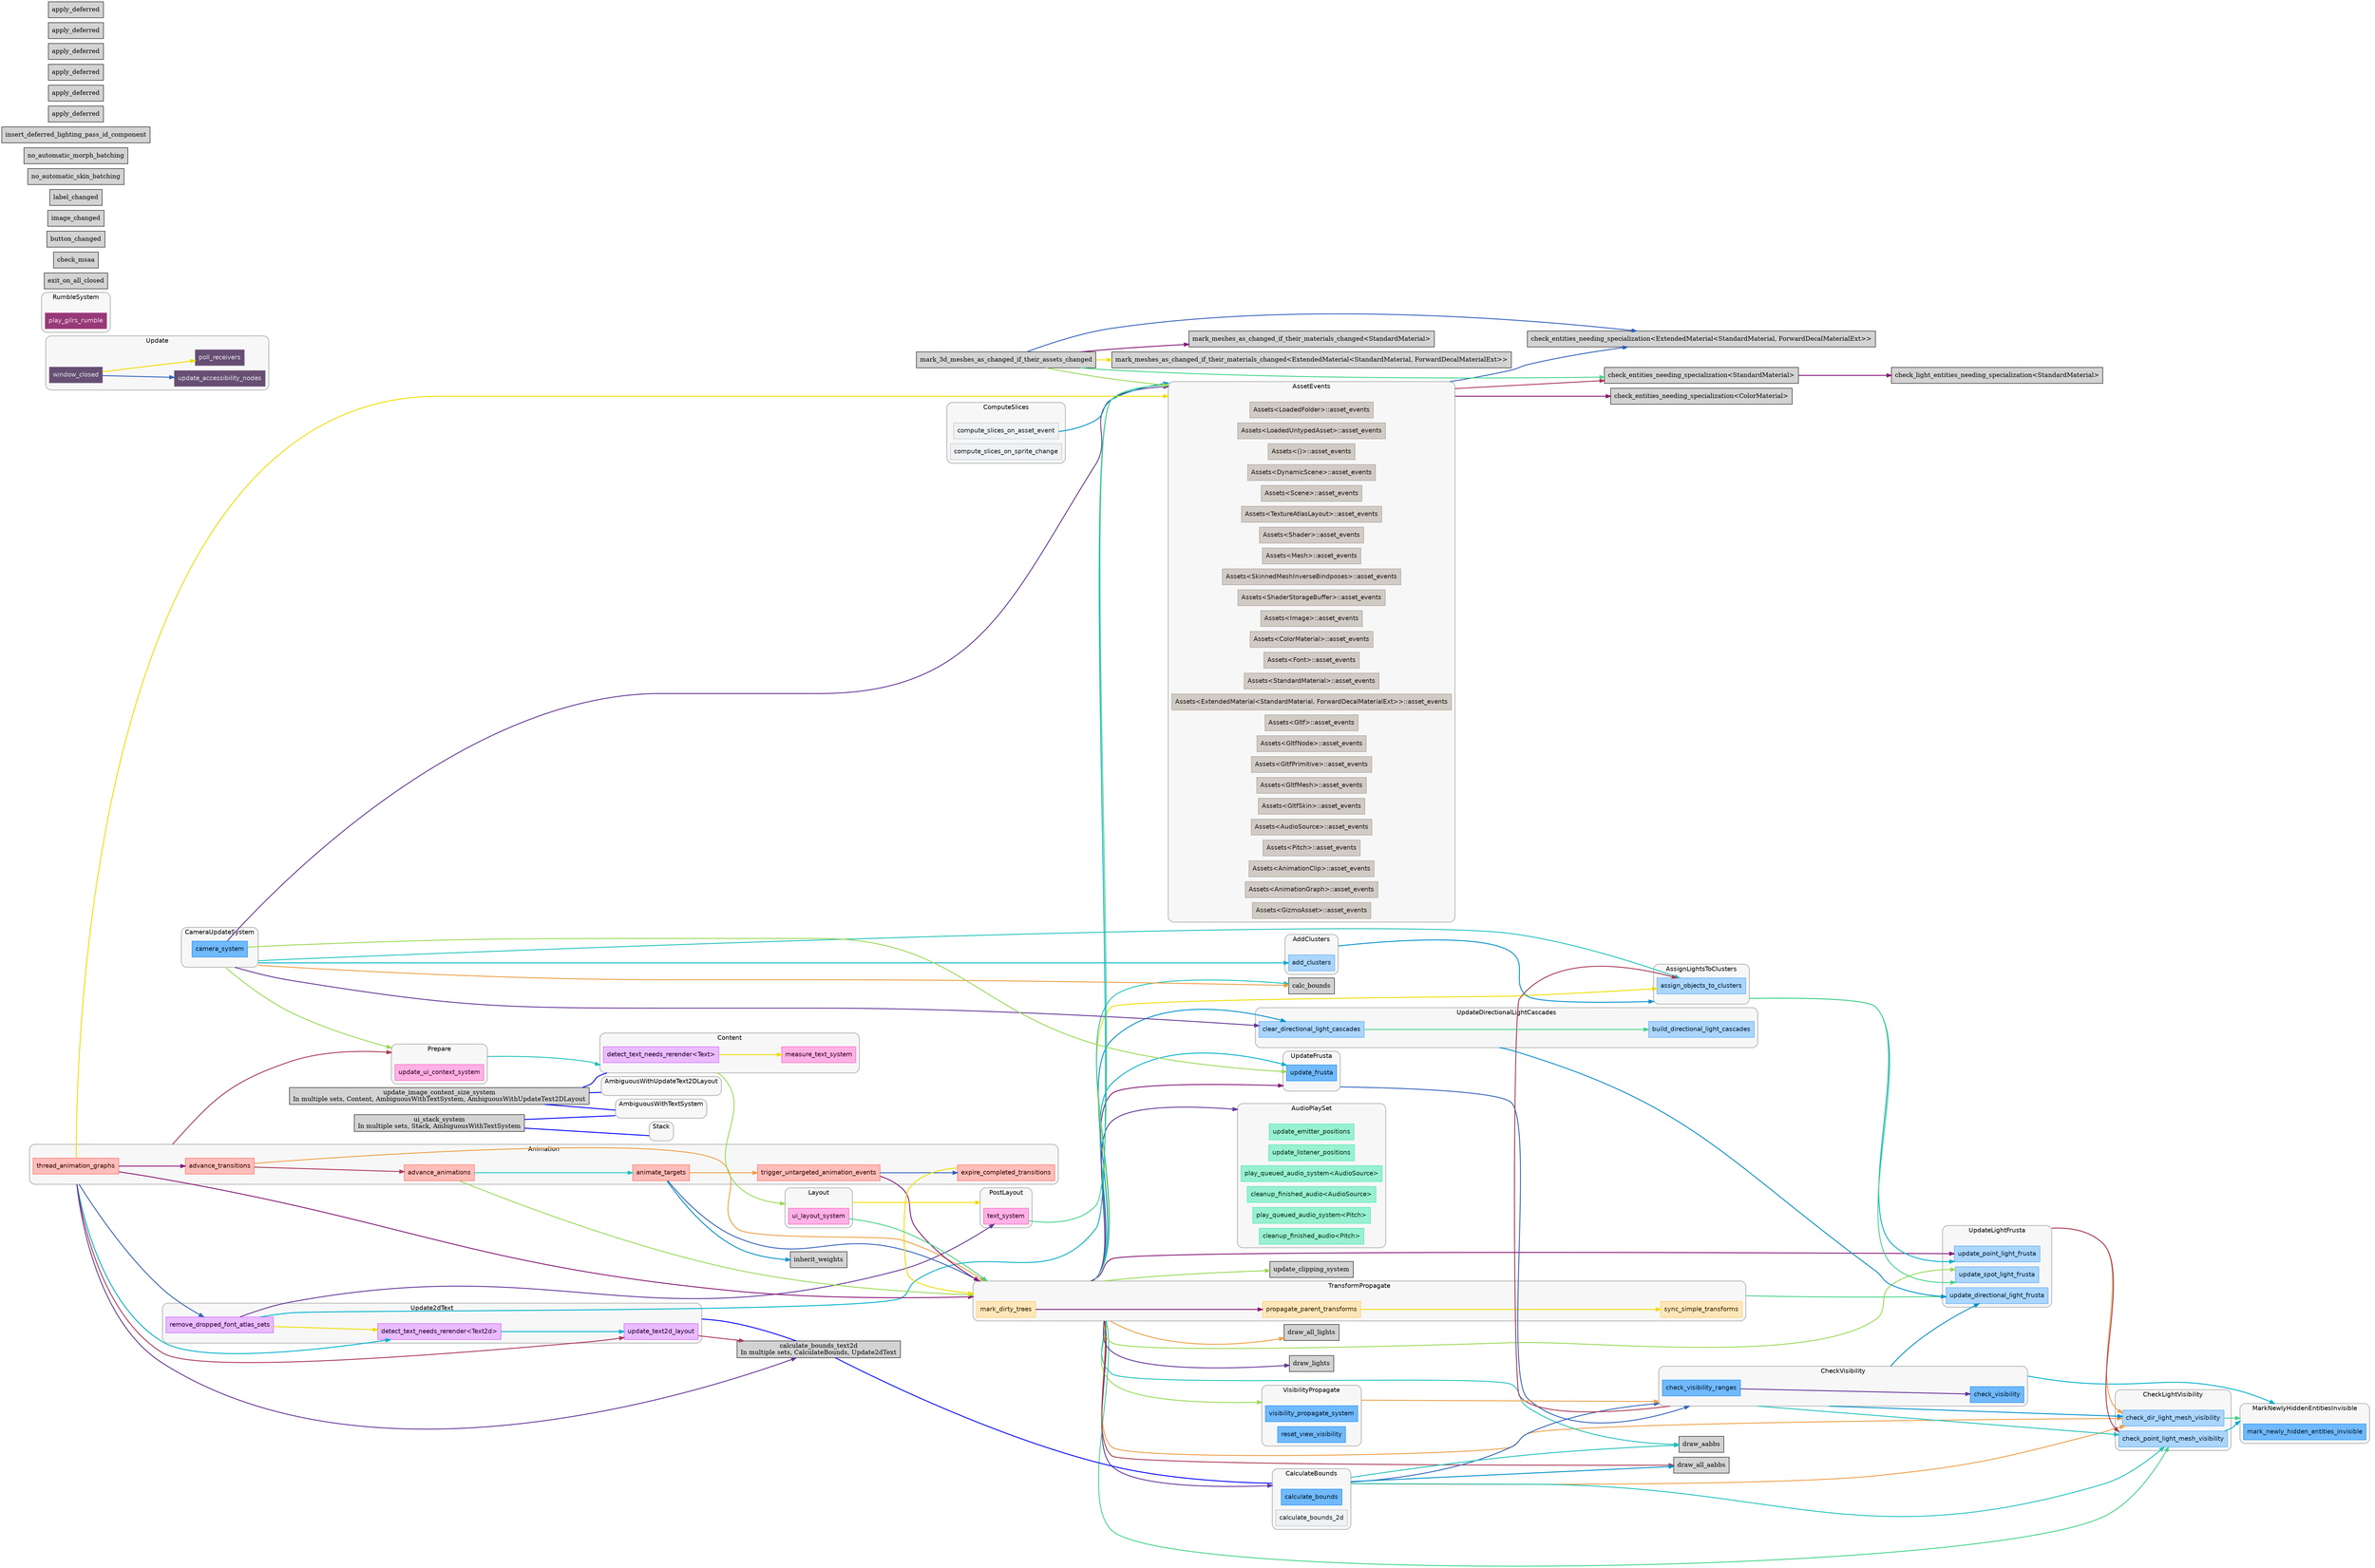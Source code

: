 digraph "" {
	"compound"="true";
	"splines"="spline";
	"rankdir"="LR";
	"bgcolor"="white";
	"fontname"="Helvetica";
	"nodesep"="0.15";
	edge ["penwidth"="2"];
	node ["shape"="box", "style"="filled"];
	subgraph "clusternode_Set(1)" {
		"style"="rounded,filled";
		"label"="TransformPropagate";
		"tooltip"="TransformPropagate";
		"fillcolor"="#00000008";
		"fontcolor"="#000000";
		"color"="#00000040";
		"penwidth"="2";
		"set_marker_node_Set(1)" ["style"="invis", "label"="", "shape"="point"]
		"node_System(0)" ["label"="mark_dirty_trees", "tooltip"="bevy_transform::systems::mark_dirty_trees", "fillcolor"="#ffe7b9", "fontname"="Helvetica", "fontcolor"="#322100", "color"="#ffc453", "penwidth"="1"]
		"node_System(1)" ["label"="propagate_parent_transforms", "tooltip"="bevy_transform::systems::parallel::propagate_parent_transforms", "fillcolor"="#ffe7b9", "fontname"="Helvetica", "fontcolor"="#322100", "color"="#ffc453", "penwidth"="1"]
		"node_System(2)" ["label"="sync_simple_transforms", "tooltip"="bevy_transform::systems::sync_simple_transforms", "fillcolor"="#ffe7b9", "fontname"="Helvetica", "fontcolor"="#322100", "color"="#ffc453", "penwidth"="1"]
	}
	
	subgraph "clusternode_Set(6)" {
		"style"="rounded,filled";
		"label"="AssetEvents";
		"tooltip"="AssetEvents";
		"fillcolor"="#00000008";
		"fontcolor"="#000000";
		"color"="#00000040";
		"penwidth"="2";
		"set_marker_node_Set(6)" ["style"="invis", "label"="", "shape"="point"]
		"node_System(4)" ["label"="Assets<LoadedFolder>::asset_events", "tooltip"="bevy_asset::assets::Assets<bevy_asset::folder::LoadedFolder>::asset_events", "fillcolor"="#d1cbc5", "fontname"="Helvetica", "fontcolor"="#1c1916", "color"="#a3988c", "penwidth"="1"]
		"node_System(5)" ["label"="Assets<LoadedUntypedAsset>::asset_events", "tooltip"="bevy_asset::assets::Assets<bevy_asset::assets::LoadedUntypedAsset>::asset_events", "fillcolor"="#d1cbc5", "fontname"="Helvetica", "fontcolor"="#1c1916", "color"="#a3988c", "penwidth"="1"]
		"node_System(6)" ["label"="Assets<()>::asset_events", "tooltip"="bevy_asset::assets::Assets<()>::asset_events", "fillcolor"="#d1cbc5", "fontname"="Helvetica", "fontcolor"="#1c1916", "color"="#a3988c", "penwidth"="1"]
		"node_System(7)" ["label"="Assets<DynamicScene>::asset_events", "tooltip"="bevy_asset::assets::Assets<bevy_scene::dynamic_scene::DynamicScene>::asset_events", "fillcolor"="#d1cbc5", "fontname"="Helvetica", "fontcolor"="#1c1916", "color"="#a3988c", "penwidth"="1"]
		"node_System(8)" ["label"="Assets<Scene>::asset_events", "tooltip"="bevy_asset::assets::Assets<bevy_scene::scene::Scene>::asset_events", "fillcolor"="#d1cbc5", "fontname"="Helvetica", "fontcolor"="#1c1916", "color"="#a3988c", "penwidth"="1"]
		"node_System(12)" ["label"="Assets<TextureAtlasLayout>::asset_events", "tooltip"="bevy_asset::assets::Assets<bevy_image::texture_atlas::TextureAtlasLayout>::asset_events", "fillcolor"="#d1cbc5", "fontname"="Helvetica", "fontcolor"="#1c1916", "color"="#a3988c", "penwidth"="1"]
		"node_System(13)" ["label"="Assets<Shader>::asset_events", "tooltip"="bevy_asset::assets::Assets<bevy_render::render_resource::shader::Shader>::asset_events", "fillcolor"="#d1cbc5", "fontname"="Helvetica", "fontcolor"="#1c1916", "color"="#a3988c", "penwidth"="1"]
		"node_System(22)" ["label"="Assets<Mesh>::asset_events", "tooltip"="bevy_asset::assets::Assets<bevy_mesh::mesh::Mesh>::asset_events", "fillcolor"="#d1cbc5", "fontname"="Helvetica", "fontcolor"="#1c1916", "color"="#a3988c", "penwidth"="1"]
		"node_System(23)" ["label"="Assets<SkinnedMeshInverseBindposes>::asset_events", "tooltip"="bevy_asset::assets::Assets<bevy_mesh::skinning::SkinnedMeshInverseBindposes>::asset_events", "fillcolor"="#d1cbc5", "fontname"="Helvetica", "fontcolor"="#1c1916", "color"="#a3988c", "penwidth"="1"]
		"node_System(26)" ["label"="Assets<ShaderStorageBuffer>::asset_events", "tooltip"="bevy_asset::assets::Assets<bevy_render::storage::ShaderStorageBuffer>::asset_events", "fillcolor"="#d1cbc5", "fontname"="Helvetica", "fontcolor"="#1c1916", "color"="#a3988c", "penwidth"="1"]
		"node_System(27)" ["label"="Assets<Image>::asset_events", "tooltip"="bevy_asset::assets::Assets<bevy_image::image::Image>::asset_events", "fillcolor"="#d1cbc5", "fontname"="Helvetica", "fontcolor"="#1c1916", "color"="#a3988c", "penwidth"="1"]
		"node_System(29)" ["label"="Assets<ColorMaterial>::asset_events", "tooltip"="bevy_asset::assets::Assets<bevy_sprite::mesh2d::color_material::ColorMaterial>::asset_events", "fillcolor"="#d1cbc5", "fontname"="Helvetica", "fontcolor"="#1c1916", "color"="#a3988c", "penwidth"="1"]
		"node_System(34)" ["label"="Assets<Font>::asset_events", "tooltip"="bevy_asset::assets::Assets<bevy_text::font::Font>::asset_events", "fillcolor"="#d1cbc5", "fontname"="Helvetica", "fontcolor"="#1c1916", "color"="#a3988c", "penwidth"="1"]
		"node_System(53)" ["label"="Assets<StandardMaterial>::asset_events", "tooltip"="bevy_asset::assets::Assets<bevy_pbr::pbr_material::StandardMaterial>::asset_events", "fillcolor"="#d1cbc5", "fontname"="Helvetica", "fontcolor"="#1c1916", "color"="#a3988c", "penwidth"="1"]
		"node_System(58)" ["label"="Assets<ExtendedMaterial<StandardMaterial, ForwardDecalMaterialExt>>::asset_events", "tooltip"="bevy_asset::assets::Assets<bevy_pbr::extended_material::ExtendedMaterial<bevy_pbr::pbr_material::StandardMaterial, bevy_pbr::decal::forward::ForwardDecalMaterialExt>>::asset_events", "fillcolor"="#d1cbc5", "fontname"="Helvetica", "fontcolor"="#1c1916", "color"="#a3988c", "penwidth"="1"]
		"node_System(70)" ["label"="Assets<Gltf>::asset_events", "tooltip"="bevy_asset::assets::Assets<bevy_gltf::assets::Gltf>::asset_events", "fillcolor"="#d1cbc5", "fontname"="Helvetica", "fontcolor"="#1c1916", "color"="#a3988c", "penwidth"="1"]
		"node_System(71)" ["label"="Assets<GltfNode>::asset_events", "tooltip"="bevy_asset::assets::Assets<bevy_gltf::assets::GltfNode>::asset_events", "fillcolor"="#d1cbc5", "fontname"="Helvetica", "fontcolor"="#1c1916", "color"="#a3988c", "penwidth"="1"]
		"node_System(72)" ["label"="Assets<GltfPrimitive>::asset_events", "tooltip"="bevy_asset::assets::Assets<bevy_gltf::assets::GltfPrimitive>::asset_events", "fillcolor"="#d1cbc5", "fontname"="Helvetica", "fontcolor"="#1c1916", "color"="#a3988c", "penwidth"="1"]
		"node_System(73)" ["label"="Assets<GltfMesh>::asset_events", "tooltip"="bevy_asset::assets::Assets<bevy_gltf::assets::GltfMesh>::asset_events", "fillcolor"="#d1cbc5", "fontname"="Helvetica", "fontcolor"="#1c1916", "color"="#a3988c", "penwidth"="1"]
		"node_System(74)" ["label"="Assets<GltfSkin>::asset_events", "tooltip"="bevy_asset::assets::Assets<bevy_gltf::assets::GltfSkin>::asset_events", "fillcolor"="#d1cbc5", "fontname"="Helvetica", "fontcolor"="#1c1916", "color"="#a3988c", "penwidth"="1"]
		"node_System(77)" ["label"="Assets<AudioSource>::asset_events", "tooltip"="bevy_asset::assets::Assets<bevy_audio::audio_source::AudioSource>::asset_events", "fillcolor"="#d1cbc5", "fontname"="Helvetica", "fontcolor"="#1c1916", "color"="#a3988c", "penwidth"="1"]
		"node_System(80)" ["label"="Assets<Pitch>::asset_events", "tooltip"="bevy_asset::assets::Assets<bevy_audio::pitch::Pitch>::asset_events", "fillcolor"="#d1cbc5", "fontname"="Helvetica", "fontcolor"="#1c1916", "color"="#a3988c", "penwidth"="1"]
		"node_System(84)" ["label"="Assets<AnimationClip>::asset_events", "tooltip"="bevy_asset::assets::Assets<bevy_animation::AnimationClip>::asset_events", "fillcolor"="#d1cbc5", "fontname"="Helvetica", "fontcolor"="#1c1916", "color"="#a3988c", "penwidth"="1"]
		"node_System(85)" ["label"="Assets<AnimationGraph>::asset_events", "tooltip"="bevy_asset::assets::Assets<bevy_animation::graph::AnimationGraph>::asset_events", "fillcolor"="#d1cbc5", "fontname"="Helvetica", "fontcolor"="#1c1916", "color"="#a3988c", "penwidth"="1"]
		"node_System(92)" ["label"="Assets<GizmoAsset>::asset_events", "tooltip"="bevy_asset::assets::Assets<bevy_gizmos::GizmoAsset>::asset_events", "fillcolor"="#d1cbc5", "fontname"="Helvetica", "fontcolor"="#1c1916", "color"="#a3988c", "penwidth"="1"]
	}
	
	subgraph "clusternode_Set(12)" {
		"style"="rounded,filled";
		"label"="Update";
		"tooltip"="Update";
		"fillcolor"="#00000008";
		"fontcolor"="#000000";
		"color"="#00000040";
		"penwidth"="2";
		"set_marker_node_Set(12)" ["style"="invis", "label"="", "shape"="point"]
		"node_System(9)" ["label"="poll_receivers", "tooltip"="bevy_winit::accessibility::poll_receivers", "fillcolor"="#664f72", "fontname"="Helvetica", "fontcolor"="#e6e0ea", "color"="#9980a6", "penwidth"="1"]
		"node_System(10)" ["label"="update_accessibility_nodes", "tooltip"="bevy_winit::accessibility::update_accessibility_nodes", "fillcolor"="#664f72", "fontname"="Helvetica", "fontcolor"="#e6e0ea", "color"="#9980a6", "penwidth"="1"]
		"node_System(11)" ["label"="window_closed", "tooltip"="bevy_winit::accessibility::window_closed", "fillcolor"="#664f72", "fontname"="Helvetica", "fontcolor"="#e6e0ea", "color"="#9980a6", "penwidth"="1"]
	}
	
	subgraph "clusternode_Set(18)" {
		"style"="rounded,filled";
		"label"="CameraUpdateSystem";
		"tooltip"="CameraUpdateSystem";
		"fillcolor"="#00000008";
		"fontcolor"="#000000";
		"color"="#00000040";
		"penwidth"="2";
		"set_marker_node_Set(18)" ["style"="invis", "label"="", "shape"="point"]
		"node_System(14)" ["label"="camera_system", "tooltip"="bevy_render::camera::camera::camera_system", "fillcolor"="#70b9fc", "fontname"="Helvetica", "fontcolor"="#011a31", "color"="#0c88f9", "penwidth"="1"]
	}
	
	subgraph "clusternode_Set(20)" {
		"style"="rounded,filled";
		"label"="UpdateFrusta";
		"tooltip"="UpdateFrusta";
		"fillcolor"="#00000008";
		"fontcolor"="#000000";
		"color"="#00000040";
		"penwidth"="2";
		"set_marker_node_Set(20)" ["style"="invis", "label"="", "shape"="point"]
		"node_System(15)" ["label"="update_frusta", "tooltip"="bevy_render::view::visibility::update_frusta", "fillcolor"="#70b9fc", "fontname"="Helvetica", "fontcolor"="#011a31", "color"="#0c88f9", "penwidth"="1"]
	}
	
	subgraph "clusternode_Set(21)" {
		"style"="rounded,filled";
		"label"="CalculateBounds";
		"tooltip"="CalculateBounds";
		"fillcolor"="#00000008";
		"fontcolor"="#000000";
		"color"="#00000040";
		"penwidth"="2";
		"set_marker_node_Set(21)" ["style"="invis", "label"="", "shape"="point"]
		"node_System(16)" ["label"="calculate_bounds", "tooltip"="bevy_render::view::visibility::calculate_bounds", "fillcolor"="#70b9fc", "fontname"="Helvetica", "fontcolor"="#011a31", "color"="#0c88f9", "penwidth"="1"]
		"node_System(31)" ["label"="calculate_bounds_2d", "tooltip"="bevy_sprite::calculate_bounds_2d", "fillcolor"="#eff1f3", "fontname"="Helvetica", "fontcolor"="#15191d", "color"="#b4bec7", "penwidth"="1"]
	}
	
	subgraph "clusternode_Set(22)" {
		"style"="rounded,filled";
		"label"="CheckVisibility";
		"tooltip"="CheckVisibility";
		"fillcolor"="#00000008";
		"fontcolor"="#000000";
		"color"="#00000040";
		"penwidth"="2";
		"set_marker_node_Set(22)" ["style"="invis", "label"="", "shape"="point"]
		"node_System(19)" ["label"="check_visibility", "tooltip"="bevy_render::view::visibility::check_visibility", "fillcolor"="#70b9fc", "fontname"="Helvetica", "fontcolor"="#011a31", "color"="#0c88f9", "penwidth"="1"]
		"node_System(21)" ["label"="check_visibility_ranges", "tooltip"="bevy_render::view::visibility::range::check_visibility_ranges", "fillcolor"="#70b9fc", "fontname"="Helvetica", "fontcolor"="#011a31", "color"="#0c88f9", "penwidth"="1"]
	}
	
	subgraph "clusternode_Set(23)" {
		"style"="rounded,filled";
		"label"="VisibilityPropagate";
		"tooltip"="VisibilityPropagate";
		"fillcolor"="#00000008";
		"fontcolor"="#000000";
		"color"="#00000040";
		"penwidth"="2";
		"set_marker_node_Set(23)" ["style"="invis", "label"="", "shape"="point"]
		"node_System(17)" ["label"="visibility_propagate_system", "tooltip"="bevy_render::view::visibility::visibility_propagate_system", "fillcolor"="#70b9fc", "fontname"="Helvetica", "fontcolor"="#011a31", "color"="#0c88f9", "penwidth"="1"]
		"node_System(18)" ["label"="reset_view_visibility", "tooltip"="bevy_render::view::visibility::reset_view_visibility", "fillcolor"="#70b9fc", "fontname"="Helvetica", "fontcolor"="#011a31", "color"="#0c88f9", "penwidth"="1"]
	}
	
	subgraph "clusternode_Set(24)" {
		"style"="rounded,filled";
		"label"="MarkNewlyHiddenEntitiesInvisible";
		"tooltip"="MarkNewlyHiddenEntitiesInvisible";
		"fillcolor"="#00000008";
		"fontcolor"="#000000";
		"color"="#00000040";
		"penwidth"="2";
		"set_marker_node_Set(24)" ["style"="invis", "label"="", "shape"="point"]
		"node_System(20)" ["label"="mark_newly_hidden_entities_invisible", "tooltip"="bevy_render::view::visibility::mark_newly_hidden_entities_invisible", "fillcolor"="#70b9fc", "fontname"="Helvetica", "fontcolor"="#011a31", "color"="#0c88f9", "penwidth"="1"]
	}
	
	subgraph "clusternode_Set(42)" {
		"style"="rounded,filled";
		"label"="ComputeSlices";
		"tooltip"="ComputeSlices";
		"fillcolor"="#00000008";
		"fontcolor"="#000000";
		"color"="#00000040";
		"penwidth"="2";
		"set_marker_node_Set(42)" ["style"="invis", "label"="", "shape"="point"]
		"node_System(32)" ["label"="compute_slices_on_asset_event", "tooltip"="bevy_sprite::texture_slice::computed_slices::compute_slices_on_asset_event", "fillcolor"="#eff1f3", "fontname"="Helvetica", "fontcolor"="#15191d", "color"="#b4bec7", "penwidth"="1"]
		"node_System(33)" ["label"="compute_slices_on_sprite_change", "tooltip"="bevy_sprite::texture_slice::computed_slices::compute_slices_on_sprite_change", "fillcolor"="#eff1f3", "fontname"="Helvetica", "fontcolor"="#15191d", "color"="#b4bec7", "penwidth"="1"]
	}
	
	subgraph "clusternode_Set(46)" {
		"style"="rounded,filled";
		"label"="Update2dText";
		"tooltip"="Update2dText";
		"fillcolor"="#00000008";
		"fontcolor"="#000000";
		"color"="#00000040";
		"penwidth"="2";
		"set_marker_node_Set(46)" ["style"="invis", "label"="", "shape"="point"]
		"node_System(35)" ["label"="remove_dropped_font_atlas_sets", "tooltip"="bevy_text::font_atlas_set::remove_dropped_font_atlas_sets", "fillcolor"="#e9bbff", "fontname"="Helvetica", "fontcolor"="#220032", "color"="#c855ff", "penwidth"="1"]
		"node_System(36)" ["label"="detect_text_needs_rerender<Text2d>", "tooltip"="bevy_text::text::detect_text_needs_rerender<bevy_text::text2d::Text2d>", "fillcolor"="#e9bbff", "fontname"="Helvetica", "fontcolor"="#220032", "color"="#c855ff", "penwidth"="1"]
		"node_System(37)" ["label"="update_text2d_layout", "tooltip"="bevy_text::text2d::update_text2d_layout", "fillcolor"="#e9bbff", "fontname"="Helvetica", "fontcolor"="#220032", "color"="#c855ff", "penwidth"="1"]
	}
	
	subgraph "clusternode_Set(47)" {
		"style"="rounded,filled";
		"label"="Animation";
		"tooltip"="Animation";
		"fillcolor"="#00000008";
		"fontcolor"="#000000";
		"color"="#00000040";
		"penwidth"="2";
		"set_marker_node_Set(47)" ["style"="invis", "label"="", "shape"="point"]
		"node_System(86)" ["label"="thread_animation_graphs", "tooltip"="bevy_animation::graph::thread_animation_graphs", "fillcolor"="#ffbdb9", "fontname"="Helvetica", "fontcolor"="#320200", "color"="#ff5c53", "penwidth"="1"]
		"node_System(87)" ["label"="advance_transitions", "tooltip"="bevy_animation::transition::advance_transitions", "fillcolor"="#ffbdb9", "fontname"="Helvetica", "fontcolor"="#320200", "color"="#ff5c53", "penwidth"="1"]
		"node_System(88)" ["label"="advance_animations", "tooltip"="bevy_animation::advance_animations", "fillcolor"="#ffbdb9", "fontname"="Helvetica", "fontcolor"="#320200", "color"="#ff5c53", "penwidth"="1"]
		"node_System(89)" ["label"="animate_targets", "tooltip"="bevy_animation::animate_targets", "fillcolor"="#ffbdb9", "fontname"="Helvetica", "fontcolor"="#320200", "color"="#ff5c53", "penwidth"="1"]
		"node_System(90)" ["label"="trigger_untargeted_animation_events", "tooltip"="bevy_animation::trigger_untargeted_animation_events", "fillcolor"="#ffbdb9", "fontname"="Helvetica", "fontcolor"="#320200", "color"="#ff5c53", "penwidth"="1"]
		"node_System(91)" ["label"="expire_completed_transitions", "tooltip"="bevy_animation::transition::expire_completed_transitions", "fillcolor"="#ffbdb9", "fontname"="Helvetica", "fontcolor"="#320200", "color"="#ff5c53", "penwidth"="1"]
	}
	
	subgraph "clusternode_Set(51)" {
		"style"="rounded,filled";
		"label"="Prepare";
		"tooltip"="Prepare";
		"fillcolor"="#00000008";
		"fontcolor"="#000000";
		"color"="#00000040";
		"penwidth"="2";
		"set_marker_node_Set(51)" ["style"="invis", "label"="", "shape"="point"]
		"node_System(39)" ["label"="update_ui_context_system", "tooltip"="bevy_ui::update::update_ui_context_system", "fillcolor"="#ffb1e5", "fontname"="Helvetica", "fontcolor"="#320021", "color"="#ff4bc2", "penwidth"="1"]
	}
	
	subgraph "clusternode_Set(52)" {
		"style"="rounded,filled";
		"label"="Content";
		"tooltip"="Content";
		"fillcolor"="#00000008";
		"fontcolor"="#000000";
		"color"="#00000040";
		"penwidth"="2";
		"set_marker_node_Set(52)" ["style"="invis", "label"="", "shape"="point"]
		"node_System(44)" ["label"="detect_text_needs_rerender<Text>", "tooltip"="bevy_text::text::detect_text_needs_rerender<bevy_ui::widget::text::Text>", "fillcolor"="#e9bbff", "fontname"="Helvetica", "fontcolor"="#220032", "color"="#c855ff", "penwidth"="1"]
		"node_System(45)" ["label"="measure_text_system", "tooltip"="bevy_ui::widget::text::measure_text_system", "fillcolor"="#ffb1e5", "fontname"="Helvetica", "fontcolor"="#320021", "color"="#ff4bc2", "penwidth"="1"]
	}
	
	subgraph "clusternode_Set(53)" {
		"style"="rounded,filled";
		"label"="Layout";
		"tooltip"="Layout";
		"fillcolor"="#00000008";
		"fontcolor"="#000000";
		"color"="#00000040";
		"penwidth"="2";
		"set_marker_node_Set(53)" ["style"="invis", "label"="", "shape"="point"]
		"node_System(40)" ["label"="ui_layout_system", "tooltip"="bevy_ui::layout::ui_layout_system", "fillcolor"="#ffb1e5", "fontname"="Helvetica", "fontcolor"="#320021", "color"="#ff4bc2", "penwidth"="1"]
	}
	
	subgraph "clusternode_Set(54)" {
		"style"="rounded,filled";
		"label"="PostLayout";
		"tooltip"="PostLayout";
		"fillcolor"="#00000008";
		"fontcolor"="#000000";
		"color"="#00000040";
		"penwidth"="2";
		"set_marker_node_Set(54)" ["style"="invis", "label"="", "shape"="point"]
		"node_System(46)" ["label"="text_system", "tooltip"="bevy_ui::widget::text::text_system", "fillcolor"="#ffb1e5", "fontname"="Helvetica", "fontcolor"="#320021", "color"="#ff4bc2", "penwidth"="1"]
	}
	
	subgraph "clusternode_Set(58)" {
		"style"="rounded,filled";
		"label"="Stack";
		"tooltip"="Stack";
		"fillcolor"="#00000008";
		"fontcolor"="#000000";
		"color"="#00000040";
		"penwidth"="2";
		"set_marker_node_Set(58)" ["style"="invis", "label"="", "shape"="point"]
	}
	
	subgraph "clusternode_Set(59)" {
		"style"="rounded,filled";
		"label"="AmbiguousWithTextSystem";
		"tooltip"="AmbiguousWithTextSystem";
		"fillcolor"="#00000008";
		"fontcolor"="#000000";
		"color"="#00000040";
		"penwidth"="2";
		"set_marker_node_Set(59)" ["style"="invis", "label"="", "shape"="point"]
	}
	
	subgraph "clusternode_Set(62)" {
		"style"="rounded,filled";
		"label"="AmbiguousWithUpdateText2DLayout";
		"tooltip"="AmbiguousWithUpdateText2DLayout";
		"fillcolor"="#00000008";
		"fontcolor"="#000000";
		"color"="#00000040";
		"penwidth"="2";
		"set_marker_node_Set(62)" ["style"="invis", "label"="", "shape"="point"]
	}
	
	subgraph "clusternode_Set(77)" {
		"style"="rounded,filled";
		"label"="UpdateDirectionalLightCascades";
		"tooltip"="UpdateDirectionalLightCascades";
		"fillcolor"="#00000008";
		"fontcolor"="#000000";
		"color"="#00000040";
		"penwidth"="2";
		"set_marker_node_Set(77)" ["style"="invis", "label"="", "shape"="point"]
		"node_System(57)" ["label"="build_directional_light_cascades", "tooltip"="bevy_pbr::light::build_directional_light_cascades", "fillcolor"="#abd5fc", "fontname"="Helvetica", "fontcolor"="#011a31", "color"="#48a3f8", "penwidth"="1"]
		"node_System(63)" ["label"="clear_directional_light_cascades", "tooltip"="bevy_pbr::light::clear_directional_light_cascades", "fillcolor"="#abd5fc", "fontname"="Helvetica", "fontcolor"="#011a31", "color"="#48a3f8", "penwidth"="1"]
	}
	
	subgraph "clusternode_Set(82)" {
		"style"="rounded,filled";
		"label"="AddClusters";
		"tooltip"="AddClusters";
		"fillcolor"="#00000008";
		"fontcolor"="#000000";
		"color"="#00000040";
		"penwidth"="2";
		"set_marker_node_Set(82)" ["style"="invis", "label"="", "shape"="point"]
		"node_System(61)" ["label"="add_clusters", "tooltip"="bevy_pbr::cluster::add_clusters", "fillcolor"="#abd5fc", "fontname"="Helvetica", "fontcolor"="#011a31", "color"="#48a3f8", "penwidth"="1"]
	}
	
	subgraph "clusternode_Set(83)" {
		"style"="rounded,filled";
		"label"="AssignLightsToClusters";
		"tooltip"="AssignLightsToClusters";
		"fillcolor"="#00000008";
		"fontcolor"="#000000";
		"color"="#00000040";
		"penwidth"="2";
		"set_marker_node_Set(83)" ["style"="invis", "label"="", "shape"="point"]
		"node_System(62)" ["label"="assign_objects_to_clusters", "tooltip"="bevy_pbr::cluster::assign::assign_objects_to_clusters", "fillcolor"="#abd5fc", "fontname"="Helvetica", "fontcolor"="#011a31", "color"="#48a3f8", "penwidth"="1"]
	}
	
	subgraph "clusternode_Set(84)" {
		"style"="rounded,filled";
		"label"="CheckLightVisibility";
		"tooltip"="CheckLightVisibility";
		"fillcolor"="#00000008";
		"fontcolor"="#000000";
		"color"="#00000040";
		"penwidth"="2";
		"set_marker_node_Set(84)" ["style"="invis", "label"="", "shape"="point"]
		"node_System(67)" ["label"="check_dir_light_mesh_visibility", "tooltip"="bevy_pbr::light::check_dir_light_mesh_visibility", "fillcolor"="#abd5fc", "fontname"="Helvetica", "fontcolor"="#011a31", "color"="#48a3f8", "penwidth"="1"]
		"node_System(68)" ["label"="check_point_light_mesh_visibility", "tooltip"="bevy_pbr::light::check_point_light_mesh_visibility", "fillcolor"="#abd5fc", "fontname"="Helvetica", "fontcolor"="#011a31", "color"="#48a3f8", "penwidth"="1"]
	}
	
	subgraph "clusternode_Set(88)" {
		"style"="rounded,filled";
		"label"="UpdateLightFrusta";
		"tooltip"="UpdateLightFrusta";
		"fillcolor"="#00000008";
		"fontcolor"="#000000";
		"color"="#00000040";
		"penwidth"="2";
		"set_marker_node_Set(88)" ["style"="invis", "label"="", "shape"="point"]
		"node_System(64)" ["label"="update_directional_light_frusta", "tooltip"="bevy_pbr::light::update_directional_light_frusta", "fillcolor"="#abd5fc", "fontname"="Helvetica", "fontcolor"="#011a31", "color"="#48a3f8", "penwidth"="1"]
		"node_System(65)" ["label"="update_point_light_frusta", "tooltip"="bevy_pbr::light::update_point_light_frusta", "fillcolor"="#abd5fc", "fontname"="Helvetica", "fontcolor"="#011a31", "color"="#48a3f8", "penwidth"="1"]
		"node_System(66)" ["label"="update_spot_light_frusta", "tooltip"="bevy_pbr::light::update_spot_light_frusta", "fillcolor"="#abd5fc", "fontname"="Helvetica", "fontcolor"="#011a31", "color"="#48a3f8", "penwidth"="1"]
	}
	
	subgraph "clusternode_Set(99)" {
		"style"="rounded,filled";
		"label"="AudioPlaySet";
		"tooltip"="AudioPlaySet";
		"fillcolor"="#00000008";
		"fontcolor"="#000000";
		"color"="#00000040";
		"penwidth"="2";
		"set_marker_node_Set(99)" ["style"="invis", "label"="", "shape"="point"]
		"node_System(75)" ["label"="update_emitter_positions", "tooltip"="bevy_audio::audio_output::update_emitter_positions", "fillcolor"="#98f1d1", "fontname"="Helvetica", "fontcolor"="#062c1e", "color"="#3ee4a8", "penwidth"="1"]
		"node_System(76)" ["label"="update_listener_positions", "tooltip"="bevy_audio::audio_output::update_listener_positions", "fillcolor"="#98f1d1", "fontname"="Helvetica", "fontcolor"="#062c1e", "color"="#3ee4a8", "penwidth"="1"]
		"node_System(78)" ["label"="play_queued_audio_system<AudioSource>", "tooltip"="bevy_audio::audio_output::play_queued_audio_system<bevy_audio::audio_source::AudioSource>", "fillcolor"="#98f1d1", "fontname"="Helvetica", "fontcolor"="#062c1e", "color"="#3ee4a8", "penwidth"="1"]
		"node_System(79)" ["label"="cleanup_finished_audio<AudioSource>", "tooltip"="bevy_audio::audio_output::cleanup_finished_audio<bevy_audio::audio_source::AudioSource>", "fillcolor"="#98f1d1", "fontname"="Helvetica", "fontcolor"="#062c1e", "color"="#3ee4a8", "penwidth"="1"]
		"node_System(81)" ["label"="play_queued_audio_system<Pitch>", "tooltip"="bevy_audio::audio_output::play_queued_audio_system<bevy_audio::pitch::Pitch>", "fillcolor"="#98f1d1", "fontname"="Helvetica", "fontcolor"="#062c1e", "color"="#3ee4a8", "penwidth"="1"]
		"node_System(82)" ["label"="cleanup_finished_audio<Pitch>", "tooltip"="bevy_audio::audio_output::cleanup_finished_audio<bevy_audio::pitch::Pitch>", "fillcolor"="#98f1d1", "fontname"="Helvetica", "fontcolor"="#062c1e", "color"="#3ee4a8", "penwidth"="1"]
	}
	
	subgraph "clusternode_Set(109)" {
		"style"="rounded,filled";
		"label"="RumbleSystem";
		"tooltip"="RumbleSystem";
		"fillcolor"="#00000008";
		"fontcolor"="#000000";
		"color"="#00000040";
		"penwidth"="2";
		"set_marker_node_Set(109)" ["style"="invis", "label"="", "shape"="point"]
		"node_System(83)" ["label"="play_gilrs_rumble", "tooltip"="bevy_gilrs::rumble::play_gilrs_rumble", "fillcolor"="#973977", "fontname"="Helvetica", "fontcolor"="#f1d9e9", "color"="#c86da9", "penwidth"="1"]
	}
	
	"node_System(3)" ["label"="exit_on_all_closed", "tooltip"="bevy_window::system::exit_on_all_closed"]
	"node_System(24)" ["label"="mark_3d_meshes_as_changed_if_their_assets_changed", "tooltip"="bevy_render::mesh::components::mark_3d_meshes_as_changed_if_their_assets_changed"]
	"node_System(25)" ["label"="inherit_weights", "tooltip"="bevy_render::mesh::inherit_weights"]
	"node_System(28)" ["label"="check_msaa", "tooltip"="bevy_core_pipeline::core_3d::check_msaa"]
	"node_System(30)" ["label"="check_entities_needing_specialization<ColorMaterial>", "tooltip"="bevy_sprite::mesh2d::material::check_entities_needing_specialization<bevy_sprite::mesh2d::color_material::ColorMaterial>"]
	"node_System(42)" ["label"="update_clipping_system", "tooltip"="bevy_ui::update::update_clipping_system"]
	"node_System(47)" ["label"="calc_bounds", "tooltip"="bevy_ui::accessibility::calc_bounds"]
	"node_System(48)" ["label"="button_changed", "tooltip"="bevy_ui::accessibility::button_changed"]
	"node_System(49)" ["label"="image_changed", "tooltip"="bevy_ui::accessibility::image_changed"]
	"node_System(50)" ["label"="label_changed", "tooltip"="bevy_ui::accessibility::label_changed"]
	"node_System(51)" ["label"="no_automatic_skin_batching", "tooltip"="bevy_pbr::render::skin::no_automatic_skin_batching"]
	"node_System(52)" ["label"="no_automatic_morph_batching", "tooltip"="bevy_pbr::render::morph::no_automatic_morph_batching"]
	"node_System(54)" ["label"="mark_meshes_as_changed_if_their_materials_changed<StandardMaterial>", "tooltip"="bevy_pbr::material::mark_meshes_as_changed_if_their_materials_changed<bevy_pbr::pbr_material::StandardMaterial>"]
	"node_System(55)" ["label"="check_entities_needing_specialization<StandardMaterial>", "tooltip"="bevy_pbr::material::check_entities_needing_specialization<bevy_pbr::pbr_material::StandardMaterial>"]
	"node_System(56)" ["label"="check_light_entities_needing_specialization<StandardMaterial>", "tooltip"="bevy_pbr::render::light::check_light_entities_needing_specialization<bevy_pbr::pbr_material::StandardMaterial>"]
	"node_System(59)" ["label"="mark_meshes_as_changed_if_their_materials_changed<ExtendedMaterial<StandardMaterial, ForwardDecalMaterialExt>>", "tooltip"="bevy_pbr::material::mark_meshes_as_changed_if_their_materials_changed<bevy_pbr::extended_material::ExtendedMaterial<bevy_pbr::pbr_material::StandardMaterial, bevy_pbr::decal::forward::ForwardDecalMaterialExt>>"]
	"node_System(60)" ["label"="check_entities_needing_specialization<ExtendedMaterial<StandardMaterial, ForwardDecalMaterialExt>>", "tooltip"="bevy_pbr::material::check_entities_needing_specialization<bevy_pbr::extended_material::ExtendedMaterial<bevy_pbr::pbr_material::StandardMaterial, bevy_pbr::decal::forward::ForwardDecalMaterialExt>>"]
	"node_System(69)" ["label"="insert_deferred_lighting_pass_id_component", "tooltip"="bevy_pbr::deferred::insert_deferred_lighting_pass_id_component"]
	"node_System(93)" ["label"="draw_aabbs", "tooltip"="bevy_gizmos::aabb::draw_aabbs"]
	"node_System(94)" ["label"="draw_all_aabbs", "tooltip"="bevy_gizmos::aabb::draw_all_aabbs"]
	"node_System(95)" ["label"="draw_lights", "tooltip"="bevy_gizmos::light::draw_lights"]
	"node_System(96)" ["label"="draw_all_lights", "tooltip"="bevy_gizmos::light::draw_all_lights"]
	"node_System(97)" ["label"="apply_deferred", "tooltip"="bevy_ecs::apply_deferred"]
	"node_System(98)" ["label"="apply_deferred", "tooltip"="bevy_ecs::apply_deferred"]
	"node_System(99)" ["label"="apply_deferred", "tooltip"="bevy_ecs::apply_deferred"]
	"node_System(100)" ["label"="apply_deferred", "tooltip"="bevy_ecs::apply_deferred"]
	"node_System(101)" ["label"="apply_deferred", "tooltip"="bevy_ecs::apply_deferred"]
	"node_System(102)" ["label"="apply_deferred", "tooltip"="bevy_ecs::apply_deferred"]
	"node_System(38)" -> "set_marker_node_Set(21)" ["dir"="none", "color"="blue", "lhead"="clusternode_Set(21)"]
	"node_System(38)" -> "set_marker_node_Set(46)" ["dir"="none", "color"="blue", "lhead"="clusternode_Set(46)"]
	"node_System(38)" ["label"="calculate_bounds_text2d
In multiple sets, CalculateBounds, Update2dText", "tooltip"="bevy_text::text2d::calculate_bounds_text2d"]
	"node_System(41)" -> "set_marker_node_Set(58)" ["dir"="none", "color"="blue", "lhead"="clusternode_Set(58)"]
	"node_System(41)" -> "set_marker_node_Set(59)" ["dir"="none", "color"="blue", "lhead"="clusternode_Set(59)"]
	"node_System(41)" ["label"="ui_stack_system
In multiple sets, Stack, AmbiguousWithTextSystem", "tooltip"="bevy_ui::stack::ui_stack_system"]
	"node_System(43)" -> "set_marker_node_Set(52)" ["dir"="none", "color"="blue", "lhead"="clusternode_Set(52)"]
	"node_System(43)" -> "set_marker_node_Set(59)" ["dir"="none", "color"="blue", "lhead"="clusternode_Set(59)"]
	"node_System(43)" -> "set_marker_node_Set(62)" ["dir"="none", "color"="blue", "lhead"="clusternode_Set(62)"]
	"node_System(43)" ["label"="update_image_content_size_system
In multiple sets, Content, AmbiguousWithTextSystem, AmbiguousWithUpdateText2DLayout", "tooltip"="bevy_ui::widget::image::update_image_content_size_system"]
	"node_System(24)" -> "node_System(59)" ["lhead"="", "ltail"="", "tooltip"="SystemTypeSet(fn bevy_ecs::system::function_system::FunctionSystem<fn(bevy_ecs::system::query::Query<&mut bevy_render::mesh::components::Mesh3d>, bevy_ecs::event::reader::EventReader<bevy_asset::event::AssetEvent<bevy_mesh::mesh::Mesh>>), bevy_render::mesh::components::mark_3d_meshes_as_changed_if_their_assets_changed>()) → mark_meshes_as_changed_if_their_materials_changed<ExtendedMaterial<StandardMaterial, ForwardDecalMaterialExt>>", "color"="#eede00"]
	"node_System(0)" -> "node_System(1)" ["lhead"="", "ltail"="", "tooltip"="mark_dirty_trees → propagate_parent_transforms", "color"="#881877"]
	"set_marker_node_Set(18)" -> "node_System(61)" ["lhead"="", "ltail"="clusternode_Set(18)", "tooltip"="CameraUpdateSystem → add_clusters", "color"="#00b0cc"]
	"set_marker_node_Set(1)" -> "node_System(94)" ["lhead"="", "ltail"="clusternode_Set(1)", "tooltip"="TransformPropagate → draw_all_aabbs", "color"="#aa3a55"]
	"node_System(40)" -> "set_marker_node_Set(1)" ["lhead"="clusternode_Set(1)", "ltail"="", "tooltip"="ui_layout_system → TransformPropagate", "color"="#44d488"]
	"set_marker_node_Set(1)" -> "node_System(63)" ["lhead"="", "ltail"="clusternode_Set(1)", "tooltip"="TransformPropagate → clear_directional_light_cascades", "color"="#0090cc"]
	"set_marker_node_Set(23)" -> "set_marker_node_Set(22)" ["lhead"="clusternode_Set(22)", "ltail"="clusternode_Set(23)", "tooltip"="VisibilityPropagate → CheckVisibility", "color"="#ee9e44"]
	"set_marker_node_Set(18)" -> "node_System(63)" ["lhead"="", "ltail"="clusternode_Set(18)", "tooltip"="CameraUpdateSystem → clear_directional_light_cascades", "color"="#663699"]
	"node_System(89)" -> "set_marker_node_Set(1)" ["lhead"="clusternode_Set(1)", "ltail"="", "tooltip"="animate_targets → TransformPropagate", "color"="#3363bb"]
	"set_marker_node_Set(22)" -> "node_System(68)" ["lhead"="", "ltail"="clusternode_Set(22)", "tooltip"="CheckVisibility → check_point_light_mesh_visibility", "color"="#22c2bb"]
	"set_marker_node_Set(1)" -> "node_System(66)" ["lhead"="", "ltail"="clusternode_Set(1)", "tooltip"="TransformPropagate → update_spot_light_frusta", "color"="#99d955"]
	"node_System(11)" -> "node_System(9)" ["lhead"="", "ltail"="", "tooltip"="window_closed → SystemTypeSet(fn bevy_ecs::system::function_system::FunctionSystem<fn(bevy_ecs::change_detection::Res<bevy_winit::accessibility::WinitActionRequestHandlers>, bevy_ecs::event::writer::EventWriter<bevy_a11y::ActionRequest>), bevy_winit::accessibility::poll_receivers>())", "color"="#eede00"]
	"set_marker_node_Set(1)" -> "set_marker_node_Set(20)" ["lhead"="clusternode_Set(20)", "ltail"="clusternode_Set(1)", "tooltip"="TransformPropagate → UpdateFrusta", "color"="#881877"]
	"node_System(35)" -> "set_marker_node_Set(6)" ["lhead"="clusternode_Set(6)", "ltail"="", "tooltip"="remove_dropped_font_atlas_sets → AssetEvents", "color"="#00b0cc"]
	"node_System(37)" -> "node_System(38)" ["lhead"="", "ltail"="", "tooltip"="update_text2d_layout → calculate_bounds_text2d", "color"="#aa3a55"]
	"set_marker_node_Set(1)" -> "node_System(64)" ["lhead"="", "ltail"="clusternode_Set(1)", "tooltip"="TransformPropagate → update_directional_light_frusta", "color"="#44d488"]
	"set_marker_node_Set(22)" -> "node_System(67)" ["lhead"="", "ltail"="clusternode_Set(22)", "tooltip"="CheckVisibility → check_dir_light_mesh_visibility", "color"="#0090cc"]
	"set_marker_node_Set(18)" -> "node_System(47)" ["lhead"="", "ltail"="clusternode_Set(18)", "tooltip"="CameraUpdateSystem → calc_bounds", "color"="#ee9e44"]
	"set_marker_node_Set(47)" -> "node_System(38)" ["lhead"="", "ltail"="clusternode_Set(47)", "tooltip"="Animation → calculate_bounds_text2d", "color"="#663699"]
	"set_marker_node_Set(21)" -> "set_marker_node_Set(22)" ["lhead"="clusternode_Set(22)", "ltail"="clusternode_Set(21)", "tooltip"="CalculateBounds → CheckVisibility", "color"="#3363bb"]
	"node_System(88)" -> "node_System(89)" ["lhead"="", "ltail"="", "tooltip"="advance_animations → animate_targets", "color"="#22c2bb"]
	"set_marker_node_Set(1)" -> "node_System(42)" ["lhead"="", "ltail"="clusternode_Set(1)", "tooltip"="TransformPropagate → update_clipping_system", "color"="#99d955"]
	"set_marker_node_Set(1)" -> "node_System(62)" ["lhead"="", "ltail"="clusternode_Set(1)", "tooltip"="TransformPropagate → assign_objects_to_clusters", "color"="#eede00"]
	"node_System(86)" -> "node_System(87)" ["lhead"="", "ltail"="", "tooltip"="thread_animation_graphs → advance_transitions", "color"="#881877"]
	"set_marker_node_Set(83)" -> "node_System(65)" ["lhead"="", "ltail"="clusternode_Set(83)", "tooltip"="AssignLightsToClusters → update_point_light_frusta", "color"="#00b0cc"]
	"set_marker_node_Set(47)" -> "set_marker_node_Set(51)" ["lhead"="clusternode_Set(51)", "ltail"="clusternode_Set(47)", "tooltip"="Animation → Prepare", "color"="#aa3a55"]
	"set_marker_node_Set(83)" -> "node_System(66)" ["lhead"="", "ltail"="clusternode_Set(83)", "tooltip"="AssignLightsToClusters → update_spot_light_frusta", "color"="#44d488"]
	"node_System(32)" -> "set_marker_node_Set(6)" ["lhead"="clusternode_Set(6)", "ltail"="", "tooltip"="compute_slices_on_asset_event → AssetEvents", "color"="#0090cc"]
	"node_System(89)" -> "node_System(90)" ["lhead"="", "ltail"="", "tooltip"="animate_targets → trigger_untargeted_animation_events", "color"="#ee9e44"]
	"set_marker_node_Set(1)" -> "node_System(95)" ["lhead"="", "ltail"="clusternode_Set(1)", "tooltip"="TransformPropagate → draw_lights", "color"="#663699"]
	"set_marker_node_Set(20)" -> "set_marker_node_Set(22)" ["lhead"="clusternode_Set(22)", "ltail"="clusternode_Set(20)", "tooltip"="UpdateFrusta → CheckVisibility", "color"="#3363bb"]
	"set_marker_node_Set(1)" -> "node_System(47)" ["lhead"="", "ltail"="clusternode_Set(1)", "tooltip"="TransformPropagate → calc_bounds", "color"="#22c2bb"]
	"node_System(88)" -> "set_marker_node_Set(1)" ["lhead"="clusternode_Set(1)", "ltail"="", "tooltip"="advance_animations → TransformPropagate", "color"="#99d955"]
	"node_System(86)" -> "set_marker_node_Set(6)" ["lhead"="clusternode_Set(6)", "ltail"="", "tooltip"="thread_animation_graphs → AssetEvents", "color"="#eede00"]
	"set_marker_node_Set(1)" -> "node_System(65)" ["lhead"="", "ltail"="clusternode_Set(1)", "tooltip"="TransformPropagate → update_point_light_frusta", "color"="#881877"]
	"set_marker_node_Set(22)" -> "set_marker_node_Set(24)" ["lhead"="clusternode_Set(24)", "ltail"="clusternode_Set(22)", "tooltip"="CheckVisibility → MarkNewlyHiddenEntitiesInvisible", "color"="#00b0cc"]
	"set_marker_node_Set(22)" -> "node_System(62)" ["lhead"="", "ltail"="clusternode_Set(22)", "tooltip"="CheckVisibility → assign_objects_to_clusters", "color"="#aa3a55"]
	"node_System(67)" -> "set_marker_node_Set(24)" ["lhead"="clusternode_Set(24)", "ltail"="", "tooltip"="check_dir_light_mesh_visibility → MarkNewlyHiddenEntitiesInvisible", "color"="#44d488"]
	"set_marker_node_Set(22)" -> "node_System(64)" ["lhead"="", "ltail"="clusternode_Set(22)", "tooltip"="CheckVisibility → update_directional_light_frusta", "color"="#0090cc"]
	"set_marker_node_Set(21)" -> "node_System(67)" ["lhead"="", "ltail"="clusternode_Set(21)", "tooltip"="CalculateBounds → check_dir_light_mesh_visibility", "color"="#ee9e44"]
	"set_marker_node_Set(1)" -> "set_marker_node_Set(99)" ["lhead"="clusternode_Set(99)", "ltail"="clusternode_Set(1)", "tooltip"="TransformPropagate → AudioPlaySet", "color"="#663699"]
	"node_System(90)" -> "node_System(91)" ["lhead"="", "ltail"="", "tooltip"="trigger_untargeted_animation_events → expire_completed_transitions", "color"="#3363bb"]
	"set_marker_node_Set(21)" -> "node_System(93)" ["lhead"="", "ltail"="clusternode_Set(21)", "tooltip"="CalculateBounds → draw_aabbs", "color"="#22c2bb"]
	"node_System(24)" -> "set_marker_node_Set(6)" ["lhead"="clusternode_Set(6)", "ltail"="", "tooltip"="mark_3d_meshes_as_changed_if_their_assets_changed → AssetEvents", "color"="#99d955"]
	"node_System(91)" -> "set_marker_node_Set(1)" ["lhead"="clusternode_Set(1)", "ltail"="", "tooltip"="expire_completed_transitions → TransformPropagate", "color"="#eede00"]
	"node_System(90)" -> "set_marker_node_Set(1)" ["lhead"="clusternode_Set(1)", "ltail"="", "tooltip"="trigger_untargeted_animation_events → TransformPropagate", "color"="#881877"]
	"set_marker_node_Set(1)" -> "node_System(15)" ["lhead"="", "ltail"="clusternode_Set(1)", "tooltip"="TransformPropagate → update_frusta", "color"="#00b0cc"]
	"set_marker_node_Set(88)" -> "node_System(68)" ["lhead"="", "ltail"="clusternode_Set(88)", "tooltip"="UpdateLightFrusta → check_point_light_mesh_visibility", "color"="#aa3a55"]
	"node_System(46)" -> "set_marker_node_Set(6)" ["lhead"="clusternode_Set(6)", "ltail"="", "tooltip"="text_system → AssetEvents", "color"="#44d488"]
	"set_marker_node_Set(82)" -> "set_marker_node_Set(83)" ["lhead"="clusternode_Set(83)", "ltail"="clusternode_Set(82)", "tooltip"="AddClusters → AssignLightsToClusters", "color"="#0090cc"]
	"node_System(87)" -> "set_marker_node_Set(1)" ["lhead"="clusternode_Set(1)", "ltail"="", "tooltip"="advance_transitions → TransformPropagate", "color"="#ee9e44"]
	"node_System(21)" -> "node_System(19)" ["lhead"="", "ltail"="", "tooltip"="check_visibility_ranges → SystemTypeSet(fn bevy_ecs::system::function_system::FunctionSystem<fn(bevy_ecs::system::system_param::Local<bevy_utils::parallel_queue::Parallel<bevy_platform::collections::hash_map::HashMap<core::any::TypeId, alloc::vec::Vec<bevy_ecs::entity::Entity>, bevy_platform::hash::NoOpHash>>>, bevy_ecs::system::query::Query<(bevy_ecs::entity::Entity, &mut bevy_render::view::visibility::VisibleEntities, &bevy_render::primitives::Frustum, core::option::Option<&bevy_render::view::visibility::render_layers::RenderLayers>, &bevy_render::camera::camera::Camera, bevy_ecs::query::fetch::Has<bevy_render::view::NoCpuCulling>)>, bevy_ecs::system::query::Query<(bevy_ecs::entity::Entity, &bevy_render::view::visibility::InheritedVisibility, &mut bevy_render::view::visibility::ViewVisibility, &bevy_render::view::visibility::VisibilityClass, core::option::Option<&bevy_render::view::visibility::render_layers::RenderLayers>, core::option::Option<&bevy_render::primitives::Aabb>, &bevy_transform::components::global_transform::GlobalTransform, bevy_ecs::query::fetch::Has<bevy_render::view::visibility::NoFrustumCulling>, bevy_ecs::query::fetch::Has<bevy_render::view::visibility::range::VisibilityRange>)>, core::option::Option<bevy_ecs::change_detection::Res<bevy_render::view::visibility::range::VisibleEntityRanges>>, bevy_ecs::change_detection::ResMut<bevy_render::view::visibility::PreviousVisibleEntities>), bevy_render::view::visibility::check_visibility>())", "color"="#663699"]
	"node_System(11)" -> "node_System(10)" ["lhead"="", "ltail"="", "tooltip"="window_closed → SystemTypeSet(fn bevy_ecs::system::function_system::FunctionSystem<fn(bevy_ecs::change_detection::NonSendMut<bevy_winit::accessibility::AccessKitAdapters>, core::option::Option<bevy_ecs::change_detection::Res<bevy_input_focus::InputFocus>>, bevy_ecs::system::query::Query<(bevy_ecs::entity::Entity, &bevy_window::window::Window), bevy_ecs::query::filter::With<bevy_window::window::PrimaryWindow>>, bevy_ecs::system::query::Query<(bevy_ecs::entity::Entity, &bevy_a11y::AccessibilityNode, core::option::Option<&bevy_ecs::hierarchy::Children>, core::option::Option<&bevy_ecs::hierarchy::ChildOf>)>, bevy_ecs::system::query::Query<bevy_ecs::entity::Entity, bevy_ecs::query::filter::With<bevy_a11y::AccessibilityNode>>), bevy_winit::accessibility::update_accessibility_nodes>())", "color"="#3363bb"]
	"set_marker_node_Set(18)" -> "node_System(62)" ["lhead"="", "ltail"="clusternode_Set(18)", "tooltip"="CameraUpdateSystem → assign_objects_to_clusters", "color"="#22c2bb"]
	"set_marker_node_Set(18)" -> "set_marker_node_Set(51)" ["lhead"="clusternode_Set(51)", "ltail"="clusternode_Set(18)", "tooltip"="CameraUpdateSystem → Prepare", "color"="#99d955"]
	"node_System(44)" -> "node_System(45)" ["lhead"="", "ltail"="", "tooltip"="detect_text_needs_rerender<Text> → measure_text_system", "color"="#eede00"]
	"node_System(55)" -> "node_System(56)" ["lhead"="", "ltail"="", "tooltip"="SystemTypeSet(fn bevy_ecs::system::function_system::FunctionSystem<fn(bevy_ecs::system::query::Query<bevy_ecs::entity::Entity, (bevy_ecs::query::filter::Or<(bevy_ecs::query::filter::Changed<bevy_render::mesh::components::Mesh3d>, bevy_asset::asset_changed::AssetChanged<bevy_render::mesh::components::Mesh3d>, bevy_ecs::query::filter::Changed<bevy_pbr::mesh_material::MeshMaterial3d<bevy_pbr::pbr_material::StandardMaterial>>, bevy_asset::asset_changed::AssetChanged<bevy_pbr::mesh_material::MeshMaterial3d<bevy_pbr::pbr_material::StandardMaterial>>)>, bevy_ecs::query::filter::With<bevy_pbr::mesh_material::MeshMaterial3d<bevy_pbr::pbr_material::StandardMaterial>>)>, bevy_ecs::system::system_param::Local<bevy_utils::parallel_queue::Parallel<alloc::vec::Vec<bevy_ecs::entity::Entity>>>, bevy_ecs::change_detection::ResMut<bevy_pbr::material::EntitiesNeedingSpecialization<bevy_pbr::pbr_material::StandardMaterial>>), bevy_pbr::material::check_entities_needing_specialization<bevy_pbr::pbr_material::StandardMaterial>>()) → check_light_entities_needing_specialization<StandardMaterial>", "color"="#881877"]
	"node_System(36)" -> "node_System(37)" ["lhead"="", "ltail"="", "tooltip"="detect_text_needs_rerender<Text2d> → update_text2d_layout", "color"="#00b0cc"]
	"set_marker_node_Set(6)" -> "node_System(55)" ["lhead"="", "ltail"="clusternode_Set(6)", "tooltip"="AssetEvents → check_entities_needing_specialization<StandardMaterial>", "color"="#aa3a55"]
	"node_System(63)" -> "node_System(57)" ["lhead"="", "ltail"="", "tooltip"="SystemTypeSet(fn bevy_ecs::system::function_system::FunctionSystem<fn(bevy_ecs::system::query::Query<(&bevy_pbr::light::directional_light::DirectionalLight, &mut bevy_pbr::light::Cascades)>), bevy_pbr::light::clear_directional_light_cascades>()) → build_directional_light_cascades", "color"="#44d488"]
	"node_System(89)" -> "node_System(25)" ["lhead"="", "ltail"="", "tooltip"="animate_targets → SystemTypeSet(fn bevy_ecs::system::function_system::FunctionSystem<fn(bevy_ecs::system::query::Query<(&bevy_ecs::hierarchy::Children, &bevy_mesh::morph::MorphWeights), (bevy_ecs::query::filter::Without<bevy_render::mesh::components::Mesh3d>, bevy_ecs::query::filter::Changed<bevy_mesh::morph::MorphWeights>)>, bevy_ecs::system::query::Query<&mut bevy_mesh::morph::MeshMorphWeights, bevy_ecs::query::filter::With<bevy_render::mesh::components::Mesh3d>>), bevy_render::mesh::inherit_weights>())", "color"="#0090cc"]
	"set_marker_node_Set(88)" -> "node_System(67)" ["lhead"="", "ltail"="clusternode_Set(88)", "tooltip"="UpdateLightFrusta → check_dir_light_mesh_visibility", "color"="#ee9e44"]
	"node_System(14)" -> "set_marker_node_Set(6)" ["lhead"="clusternode_Set(6)", "ltail"="", "tooltip"="camera_system → AssetEvents", "color"="#663699"]
	"set_marker_node_Set(47)" -> "node_System(35)" ["lhead"="", "ltail"="clusternode_Set(47)", "tooltip"="Animation → remove_dropped_font_atlas_sets", "color"="#3363bb"]
	"set_marker_node_Set(51)" -> "set_marker_node_Set(52)" ["lhead"="clusternode_Set(52)", "ltail"="clusternode_Set(51)", "tooltip"="Prepare → Content", "color"="#22c2bb"]
	"node_System(14)" -> "node_System(15)" ["lhead"="", "ltail"="", "tooltip"="SystemTypeSet(fn bevy_ecs::system::function_system::FunctionSystem<fn(bevy_ecs::event::reader::EventReader<bevy_window::event::WindowResized>, bevy_ecs::event::reader::EventReader<bevy_window::event::WindowCreated>, bevy_ecs::event::reader::EventReader<bevy_window::event::WindowScaleFactorChanged>, bevy_ecs::event::reader::EventReader<bevy_asset::event::AssetEvent<bevy_image::image::Image>>, bevy_ecs::system::query::Query<bevy_ecs::entity::Entity, bevy_ecs::query::filter::With<bevy_window::window::PrimaryWindow>>, bevy_ecs::system::query::Query<(bevy_ecs::entity::Entity, &bevy_window::window::Window)>, bevy_ecs::change_detection::Res<bevy_asset::assets::Assets<bevy_image::image::Image>>, bevy_ecs::change_detection::Res<bevy_render::camera::manual_texture_view::ManualTextureViews>, bevy_ecs::system::query::Query<(&mut bevy_render::camera::camera::Camera, &mut bevy_render::camera::projection::Projection)>), bevy_render::camera::camera::camera_system>()) → update_frusta", "color"="#99d955"]
	"set_marker_node_Set(53)" -> "set_marker_node_Set(54)" ["lhead"="clusternode_Set(54)", "ltail"="clusternode_Set(53)", "tooltip"="Layout → PostLayout", "color"="#eede00"]
	"node_System(24)" -> "node_System(54)" ["lhead"="", "ltail"="", "tooltip"="SystemTypeSet(fn bevy_ecs::system::function_system::FunctionSystem<fn(bevy_ecs::system::query::Query<&mut bevy_render::mesh::components::Mesh3d>, bevy_ecs::event::reader::EventReader<bevy_asset::event::AssetEvent<bevy_mesh::mesh::Mesh>>), bevy_render::mesh::components::mark_3d_meshes_as_changed_if_their_assets_changed>()) → mark_meshes_as_changed_if_their_materials_changed<StandardMaterial>", "color"="#881877"]
	"node_System(68)" -> "set_marker_node_Set(24)" ["lhead"="clusternode_Set(24)", "ltail"="", "tooltip"="check_point_light_mesh_visibility → MarkNewlyHiddenEntitiesInvisible", "color"="#00b0cc"]
	"set_marker_node_Set(47)" -> "node_System(37)" ["lhead"="", "ltail"="clusternode_Set(47)", "tooltip"="Animation → update_text2d_layout", "color"="#aa3a55"]
	"node_System(24)" -> "node_System(55)" ["lhead"="", "ltail"="", "tooltip"="SystemTypeSet(fn bevy_ecs::system::function_system::FunctionSystem<fn(bevy_ecs::system::query::Query<&mut bevy_render::mesh::components::Mesh3d>, bevy_ecs::event::reader::EventReader<bevy_asset::event::AssetEvent<bevy_mesh::mesh::Mesh>>), bevy_render::mesh::components::mark_3d_meshes_as_changed_if_their_assets_changed>()) → check_entities_needing_specialization<StandardMaterial>", "color"="#44d488"]
	"set_marker_node_Set(77)" -> "node_System(64)" ["lhead"="", "ltail"="clusternode_Set(77)", "tooltip"="UpdateDirectionalLightCascades → update_directional_light_frusta", "color"="#0090cc"]
	"set_marker_node_Set(1)" -> "node_System(67)" ["lhead"="", "ltail"="clusternode_Set(1)", "tooltip"="TransformPropagate → check_dir_light_mesh_visibility", "color"="#ee9e44"]
	"set_marker_node_Set(1)" -> "set_marker_node_Set(21)" ["lhead"="clusternode_Set(21)", "ltail"="clusternode_Set(1)", "tooltip"="TransformPropagate → CalculateBounds", "color"="#663699"]
	"set_marker_node_Set(6)" -> "node_System(60)" ["lhead"="", "ltail"="clusternode_Set(6)", "tooltip"="AssetEvents → check_entities_needing_specialization<ExtendedMaterial<StandardMaterial, ForwardDecalMaterialExt>>", "color"="#3363bb"]
	"set_marker_node_Set(21)" -> "node_System(68)" ["lhead"="", "ltail"="clusternode_Set(21)", "tooltip"="CalculateBounds → check_point_light_mesh_visibility", "color"="#22c2bb"]
	"set_marker_node_Set(1)" -> "set_marker_node_Set(23)" ["lhead"="clusternode_Set(23)", "ltail"="clusternode_Set(1)", "tooltip"="TransformPropagate → VisibilityPropagate", "color"="#99d955"]
	"node_System(1)" -> "node_System(2)" ["lhead"="", "ltail"="", "tooltip"="propagate_parent_transforms → sync_simple_transforms", "color"="#eede00"]
	"set_marker_node_Set(6)" -> "node_System(30)" ["lhead"="", "ltail"="clusternode_Set(6)", "tooltip"="AssetEvents → check_entities_needing_specialization<ColorMaterial>", "color"="#881877"]
	"set_marker_node_Set(47)" -> "node_System(36)" ["lhead"="", "ltail"="clusternode_Set(47)", "tooltip"="Animation → detect_text_needs_rerender<Text2d>", "color"="#00b0cc"]
	"node_System(87)" -> "node_System(88)" ["lhead"="", "ltail"="", "tooltip"="advance_transitions → advance_animations", "color"="#aa3a55"]
	"set_marker_node_Set(1)" -> "node_System(68)" ["lhead"="", "ltail"="clusternode_Set(1)", "tooltip"="TransformPropagate → check_point_light_mesh_visibility", "color"="#44d488"]
	"set_marker_node_Set(21)" -> "node_System(94)" ["lhead"="", "ltail"="clusternode_Set(21)", "tooltip"="CalculateBounds → draw_all_aabbs", "color"="#0090cc"]
	"set_marker_node_Set(1)" -> "node_System(96)" ["lhead"="", "ltail"="clusternode_Set(1)", "tooltip"="TransformPropagate → draw_all_lights", "color"="#ee9e44"]
	"node_System(35)" -> "node_System(46)" ["lhead"="", "ltail"="", "tooltip"="SystemTypeSet(fn bevy_ecs::system::function_system::FunctionSystem<fn(bevy_ecs::change_detection::ResMut<bevy_text::font_atlas_set::FontAtlasSets>, bevy_ecs::event::reader::EventReader<bevy_asset::event::AssetEvent<bevy_text::font::Font>>), bevy_text::font_atlas_set::remove_dropped_font_atlas_sets>()) → text_system", "color"="#663699"]
	"node_System(24)" -> "node_System(60)" ["lhead"="", "ltail"="", "tooltip"="SystemTypeSet(fn bevy_ecs::system::function_system::FunctionSystem<fn(bevy_ecs::system::query::Query<&mut bevy_render::mesh::components::Mesh3d>, bevy_ecs::event::reader::EventReader<bevy_asset::event::AssetEvent<bevy_mesh::mesh::Mesh>>), bevy_render::mesh::components::mark_3d_meshes_as_changed_if_their_assets_changed>()) → check_entities_needing_specialization<ExtendedMaterial<StandardMaterial, ForwardDecalMaterialExt>>", "color"="#3363bb"]
	"set_marker_node_Set(1)" -> "node_System(93)" ["lhead"="", "ltail"="clusternode_Set(1)", "tooltip"="TransformPropagate → draw_aabbs", "color"="#22c2bb"]
	"set_marker_node_Set(52)" -> "set_marker_node_Set(53)" ["lhead"="clusternode_Set(53)", "ltail"="clusternode_Set(52)", "tooltip"="Content → Layout", "color"="#99d955"]
	"node_System(35)" -> "node_System(36)" ["lhead"="", "ltail"="", "tooltip"="remove_dropped_font_atlas_sets → detect_text_needs_rerender<Text2d>", "color"="#eede00"]
	"node_System(86)" -> "set_marker_node_Set(1)" ["lhead"="clusternode_Set(1)", "ltail"="", "tooltip"="thread_animation_graphs → TransformPropagate", "color"="#881877"]
}

